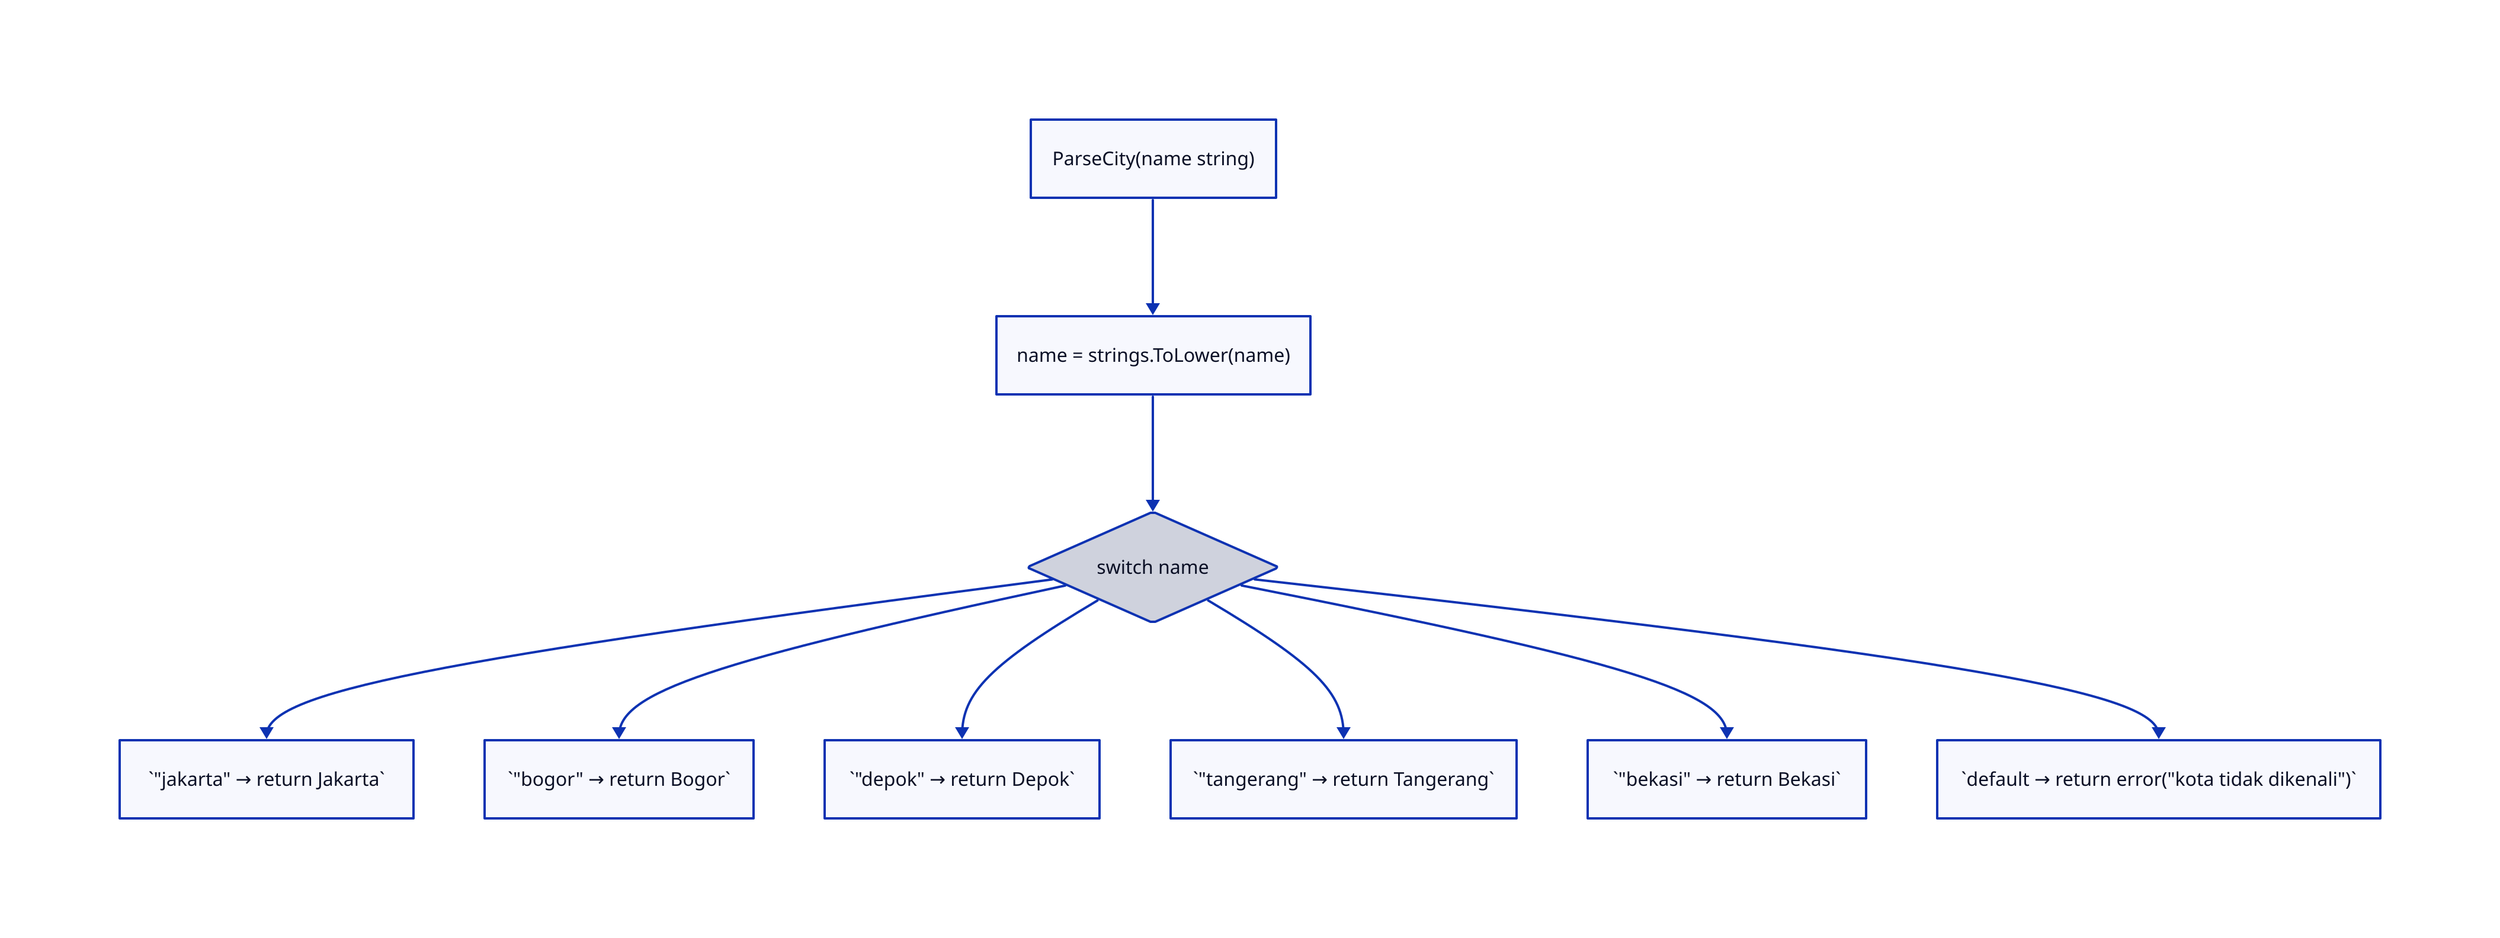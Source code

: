ParseCity: {
  label: "ParseCity(name string)"
  shape: rectangle
}

Lowercase: {
  label: "name = strings.ToLower(name)"
  shape: rectangle
}

Switch: {
  label: "switch name"
  shape: diamond
}

Jakarta: {
  label: `"jakarta" → return Jakarta`
  shape: rectangle
}

Bogor: {
  label: `"bogor" → return Bogor`
  shape: rectangle
}

Depok: {
  label: `"depok" → return Depok`
  shape: rectangle
}

Tangerang: {
  label: `"tangerang" → return Tangerang`
  shape: rectangle
}

Bekasi: {
  label: `"bekasi" → return Bekasi`
  shape: rectangle
}

Default: {
  label: `default → return error("kota tidak dikenali")`
  shape: rectangle
}

ParseCity -> Lowercase -> Switch
Switch -> Jakarta
Switch -> Bogor
Switch -> Depok
Switch -> Tangerang
Switch -> Bekasi
Switch -> Default
